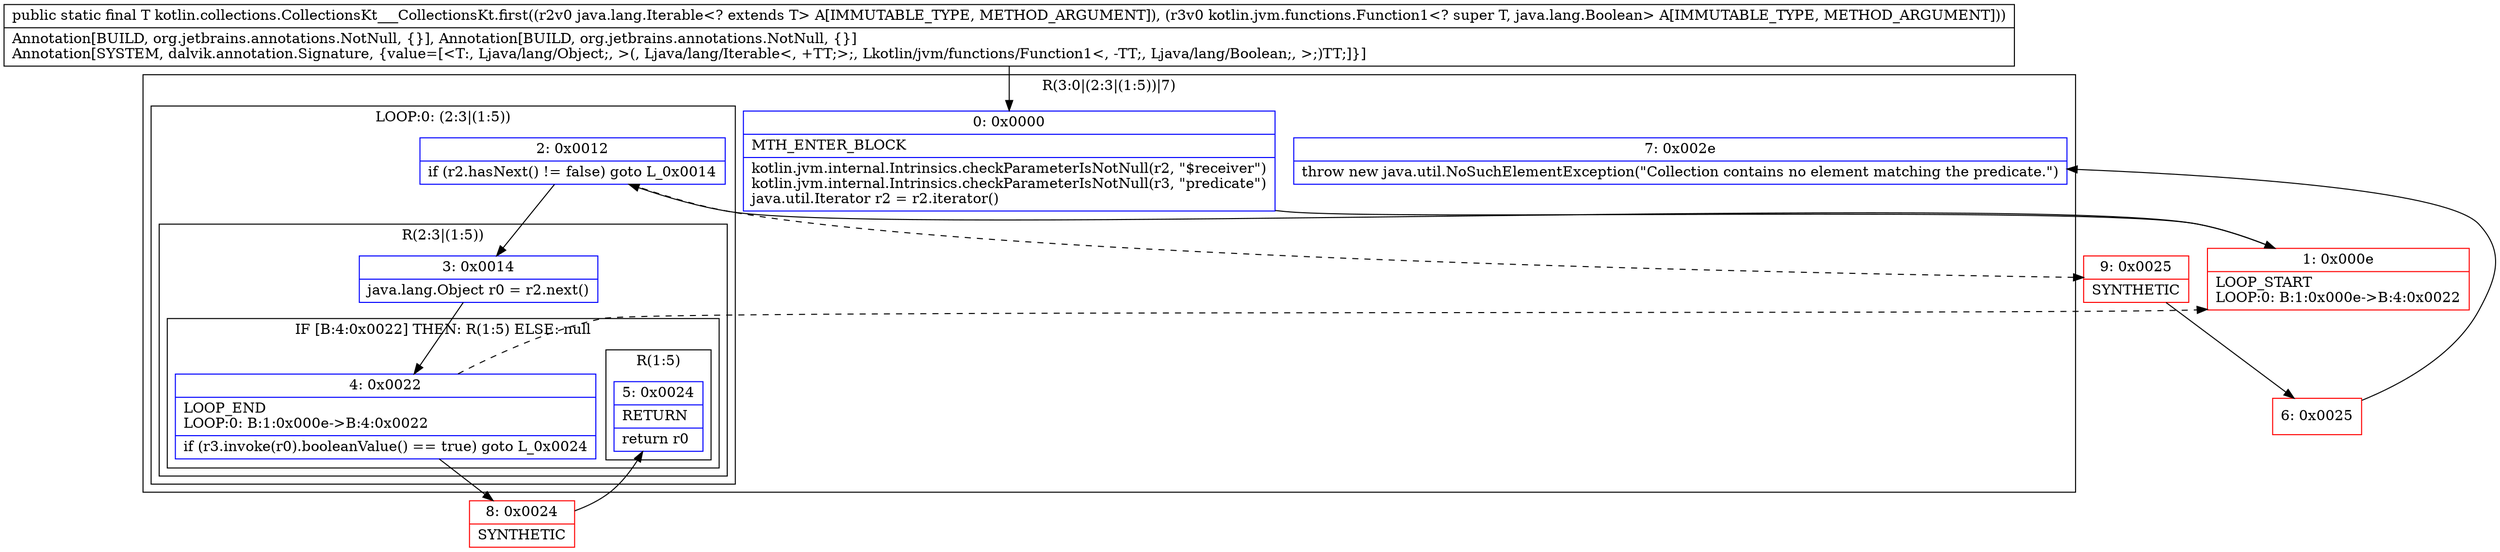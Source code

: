 digraph "CFG forkotlin.collections.CollectionsKt___CollectionsKt.first(Ljava\/lang\/Iterable;Lkotlin\/jvm\/functions\/Function1;)Ljava\/lang\/Object;" {
subgraph cluster_Region_110611 {
label = "R(3:0|(2:3|(1:5))|7)";
node [shape=record,color=blue];
Node_0 [shape=record,label="{0\:\ 0x0000|MTH_ENTER_BLOCK\l|kotlin.jvm.internal.Intrinsics.checkParameterIsNotNull(r2, \"$receiver\")\lkotlin.jvm.internal.Intrinsics.checkParameterIsNotNull(r3, \"predicate\")\ljava.util.Iterator r2 = r2.iterator()\l}"];
subgraph cluster_LoopRegion_872635210 {
label = "LOOP:0: (2:3|(1:5))";
node [shape=record,color=blue];
Node_2 [shape=record,label="{2\:\ 0x0012|if (r2.hasNext() != false) goto L_0x0014\l}"];
subgraph cluster_Region_1943483229 {
label = "R(2:3|(1:5))";
node [shape=record,color=blue];
Node_3 [shape=record,label="{3\:\ 0x0014|java.lang.Object r0 = r2.next()\l}"];
subgraph cluster_IfRegion_25149950 {
label = "IF [B:4:0x0022] THEN: R(1:5) ELSE: null";
node [shape=record,color=blue];
Node_4 [shape=record,label="{4\:\ 0x0022|LOOP_END\lLOOP:0: B:1:0x000e\-\>B:4:0x0022\l|if (r3.invoke(r0).booleanValue() == true) goto L_0x0024\l}"];
subgraph cluster_Region_208890090 {
label = "R(1:5)";
node [shape=record,color=blue];
Node_5 [shape=record,label="{5\:\ 0x0024|RETURN\l|return r0\l}"];
}
}
}
}
Node_7 [shape=record,label="{7\:\ 0x002e|throw new java.util.NoSuchElementException(\"Collection contains no element matching the predicate.\")\l}"];
}
Node_1 [shape=record,color=red,label="{1\:\ 0x000e|LOOP_START\lLOOP:0: B:1:0x000e\-\>B:4:0x0022\l}"];
Node_6 [shape=record,color=red,label="{6\:\ 0x0025}"];
Node_8 [shape=record,color=red,label="{8\:\ 0x0024|SYNTHETIC\l}"];
Node_9 [shape=record,color=red,label="{9\:\ 0x0025|SYNTHETIC\l}"];
MethodNode[shape=record,label="{public static final T kotlin.collections.CollectionsKt___CollectionsKt.first((r2v0 java.lang.Iterable\<? extends T\> A[IMMUTABLE_TYPE, METHOD_ARGUMENT]), (r3v0 kotlin.jvm.functions.Function1\<? super T, java.lang.Boolean\> A[IMMUTABLE_TYPE, METHOD_ARGUMENT]))  | Annotation[BUILD, org.jetbrains.annotations.NotNull, \{\}], Annotation[BUILD, org.jetbrains.annotations.NotNull, \{\}]\lAnnotation[SYSTEM, dalvik.annotation.Signature, \{value=[\<T:, Ljava\/lang\/Object;, \>(, Ljava\/lang\/Iterable\<, +TT;\>;, Lkotlin\/jvm\/functions\/Function1\<, \-TT;, Ljava\/lang\/Boolean;, \>;)TT;]\}]\l}"];
MethodNode -> Node_0;
Node_0 -> Node_1;
Node_2 -> Node_3;
Node_2 -> Node_9[style=dashed];
Node_3 -> Node_4;
Node_4 -> Node_1[style=dashed];
Node_4 -> Node_8;
Node_1 -> Node_2;
Node_6 -> Node_7;
Node_8 -> Node_5;
Node_9 -> Node_6;
}

